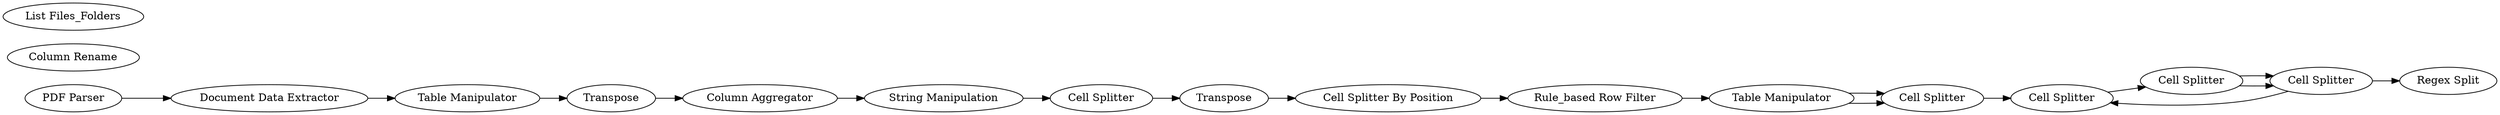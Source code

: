digraph {
	14 [label="PDF Parser"]
	15 [label="Document Data Extractor"]
	16 [label="String Manipulation"]
	17 [label="Cell Splitter"]
	19 [label=Transpose]
	24 [label=Transpose]
	28 [label="Table Manipulator"]
	29 [label="Column Aggregator"]
	31 [label="Rule_based Row Filter"]
	32 [label="Cell Splitter By Position"]
	33 [label="Table Manipulator"]
	34 [label="Row Filter"]
	35 [label=Tess4J]
	36 [label="PDF Parser"]
	37 [label="Document Data Extractor"]
	38 [label="Read Images"]
	39 [label="List Files_Folders"]
	34 [label="Cell Splitter"]
	35 [label="Cell Splitter"]
	36 [label="Cell Splitter"]
	37 [label="Cell Splitter"]
	38 [label="Column Rename"]
	40 [label="Regex Split"]
	14 -> 15
	15 -> 28
	16 -> 17
	17 -> 19
	19 -> 32
	24 -> 29
	28 -> 24
	29 -> 16
	31 -> 33
	32 -> 31
	33 -> 34
	36 -> 37
	37 -> 35
	33 -> 34
	34 -> 35
	35 -> 36
	36 -> 37
	37 -> 40
	rankdir=LR
}

